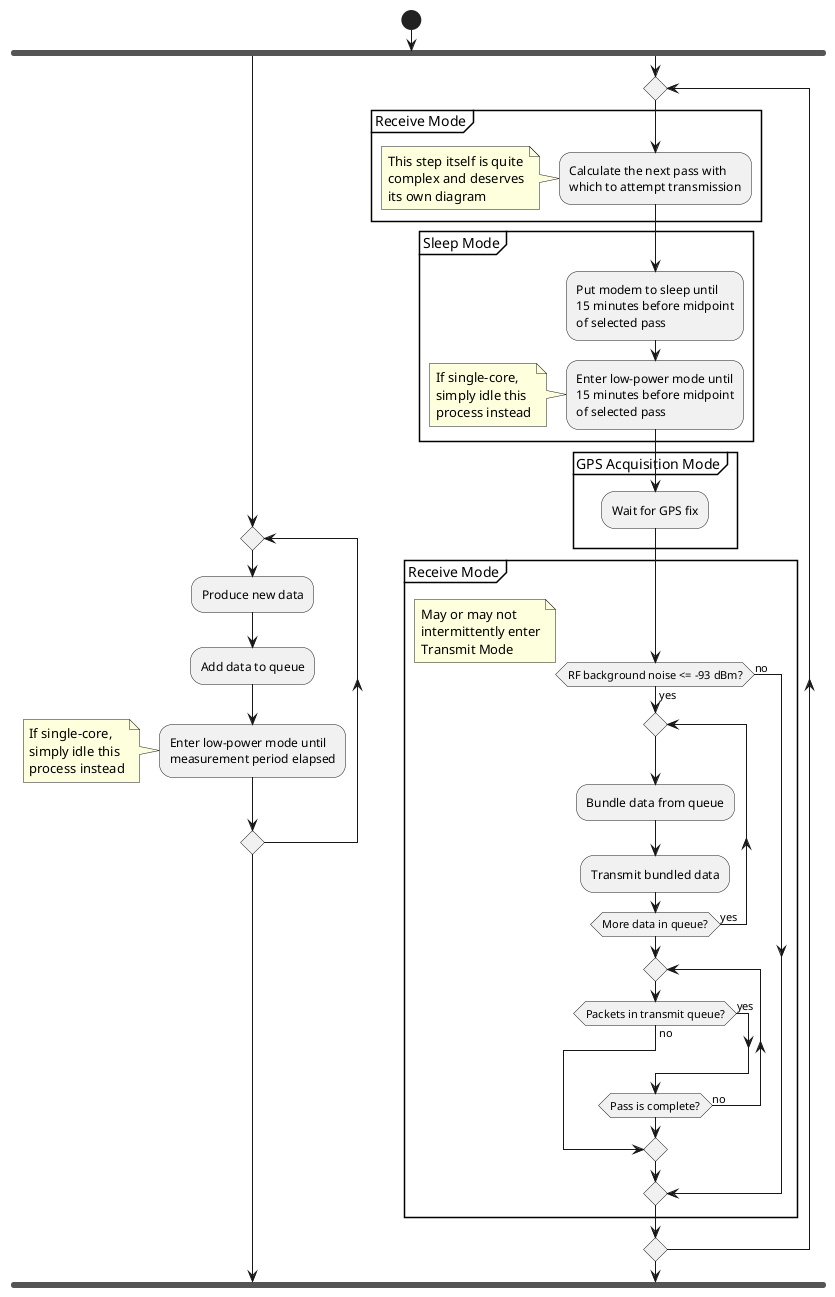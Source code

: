 @startuml



start
fork
    repeat
        :Produce new data;
        :Add data to queue;
        :Enter low-power mode until\nmeasurement period elapsed;
        note left: If single-core,\nsimply idle this\nprocess instead
    repeat while ()

fork again
    repeat
        partition "Receive Mode" {
            :Calculate the next pass with\nwhich to attempt transmission;
            note left: This step itself is quite\ncomplex and deserves\nits own diagram
        }
        
        partition "Sleep Mode" {
            :Put modem to sleep until\n15 minutes before midpoint\nof selected pass;
            :Enter low-power mode until\n15 minutes before midpoint\nof selected pass;
            note left: If single-core,\nsimply idle this\nprocess instead
        }

        partition "GPS Acquisition Mode" {
            :Wait for GPS fix;
        }

        partition "Receive Mode" {
            if (RF background noise <= -93 dBm?) then (yes)
                repeat
                    :Bundle data from queue;
                    :Transmit bundled data;
                repeat while (More data in queue?) is (yes)
                repeat
                    if (Packets in transmit queue?) then (no)
                        break
                    else (yes)
                        
                    endif
                repeat while (Pass is complete?) is (no)
            else (no)
            endif
        }
        floating note: May or may not\nintermittently enter\nTransmit Mode

    repeat while ()

end fork

@enduml